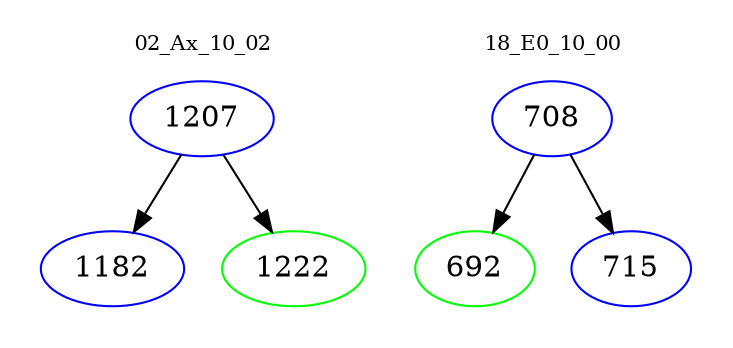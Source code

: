 digraph{
subgraph cluster_0 {
color = white
label = "02_Ax_10_02";
fontsize=10;
T0_1207 [label="1207", color="blue"]
T0_1207 -> T0_1182 [color="black"]
T0_1182 [label="1182", color="blue"]
T0_1207 -> T0_1222 [color="black"]
T0_1222 [label="1222", color="green"]
}
subgraph cluster_1 {
color = white
label = "18_E0_10_00";
fontsize=10;
T1_708 [label="708", color="blue"]
T1_708 -> T1_692 [color="black"]
T1_692 [label="692", color="green"]
T1_708 -> T1_715 [color="black"]
T1_715 [label="715", color="blue"]
}
}
